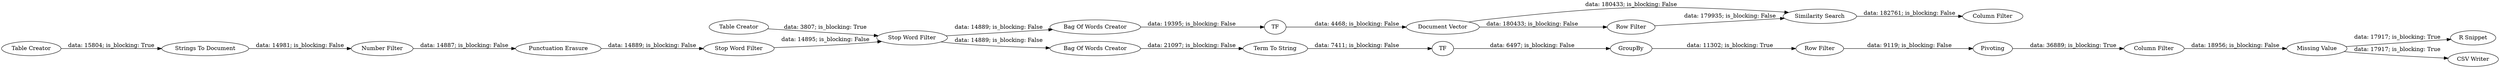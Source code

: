 digraph {
	"9079439778613242649_337" [label="Stop Word Filter"]
	"2594735445216658141_316" [label="Column Filter"]
	"2594735445216658141_322" [label="Bag Of Words Creator"]
	"2594735445216658141_333" [label=GroupBy]
	"2594735445216658141_335" [label="R Snippet"]
	"2594735445216658141_321" [label="Strings To Document"]
	"2594735445216658141_328" [label=TF]
	"2594735445216658141_327" [label="Bag Of Words Creator"]
	"2594735445216658141_347" [label="Table Creator"]
	"2594735445216658141_334" [label="Term To String"]
	"2594735445216658141_307" [label="Column Filter"]
	"2594735445216658141_332" [label="CSV Writer"]
	"2594735445216658141_303" [label=Pivoting]
	"2594735445216658141_313" [label="Similarity Search"]
	"2594735445216658141_325" [label="Missing Value"]
	"2594735445216658141_314" [label="Document Vector"]
	"9079439778613242649_341" [label="Table Creator"]
	"9079439778613242649_340" [label="Stop Word Filter"]
	"2594735445216658141_326" [label="Row Filter"]
	"2594735445216658141_315" [label="Row Filter"]
	"2594735445216658141_323" [label=TF]
	"9079439778613242649_336" [label="Punctuation Erasure"]
	"9079439778613242649_356" [label="Number Filter"]
	"2594735445216658141_322" -> "2594735445216658141_323" [label="data: 19395; is_blocking: False"]
	"9079439778613242649_341" -> "9079439778613242649_340" [label="data: 3807; is_blocking: True"]
	"2594735445216658141_314" -> "2594735445216658141_313" [label="data: 180433; is_blocking: False"]
	"2594735445216658141_325" -> "2594735445216658141_332" [label="data: 17917; is_blocking: True"]
	"9079439778613242649_340" -> "2594735445216658141_327" [label="data: 14889; is_blocking: False"]
	"2594735445216658141_334" -> "2594735445216658141_328" [label="data: 7411; is_blocking: False"]
	"2594735445216658141_328" -> "2594735445216658141_333" [label="data: 6497; is_blocking: False"]
	"9079439778613242649_340" -> "2594735445216658141_322" [label="data: 14889; is_blocking: False"]
	"2594735445216658141_325" -> "2594735445216658141_335" [label="data: 17917; is_blocking: True"]
	"2594735445216658141_314" -> "2594735445216658141_315" [label="data: 180433; is_blocking: False"]
	"9079439778613242649_336" -> "9079439778613242649_337" [label="data: 14889; is_blocking: False"]
	"2594735445216658141_307" -> "2594735445216658141_325" [label="data: 18956; is_blocking: False"]
	"2594735445216658141_333" -> "2594735445216658141_326" [label="data: 11302; is_blocking: True"]
	"2594735445216658141_347" -> "2594735445216658141_321" [label="data: 15804; is_blocking: True"]
	"2594735445216658141_327" -> "2594735445216658141_334" [label="data: 21097; is_blocking: False"]
	"2594735445216658141_326" -> "2594735445216658141_303" [label="data: 9119; is_blocking: False"]
	"2594735445216658141_313" -> "2594735445216658141_316" [label="data: 182761; is_blocking: False"]
	"2594735445216658141_321" -> "9079439778613242649_356" [label="data: 14981; is_blocking: False"]
	"9079439778613242649_356" -> "9079439778613242649_336" [label="data: 14887; is_blocking: False"]
	"2594735445216658141_323" -> "2594735445216658141_314" [label="data: 4468; is_blocking: False"]
	"2594735445216658141_315" -> "2594735445216658141_313" [label="data: 179935; is_blocking: False"]
	"9079439778613242649_337" -> "9079439778613242649_340" [label="data: 14895; is_blocking: False"]
	"2594735445216658141_303" -> "2594735445216658141_307" [label="data: 36889; is_blocking: True"]
	rankdir=LR
}
